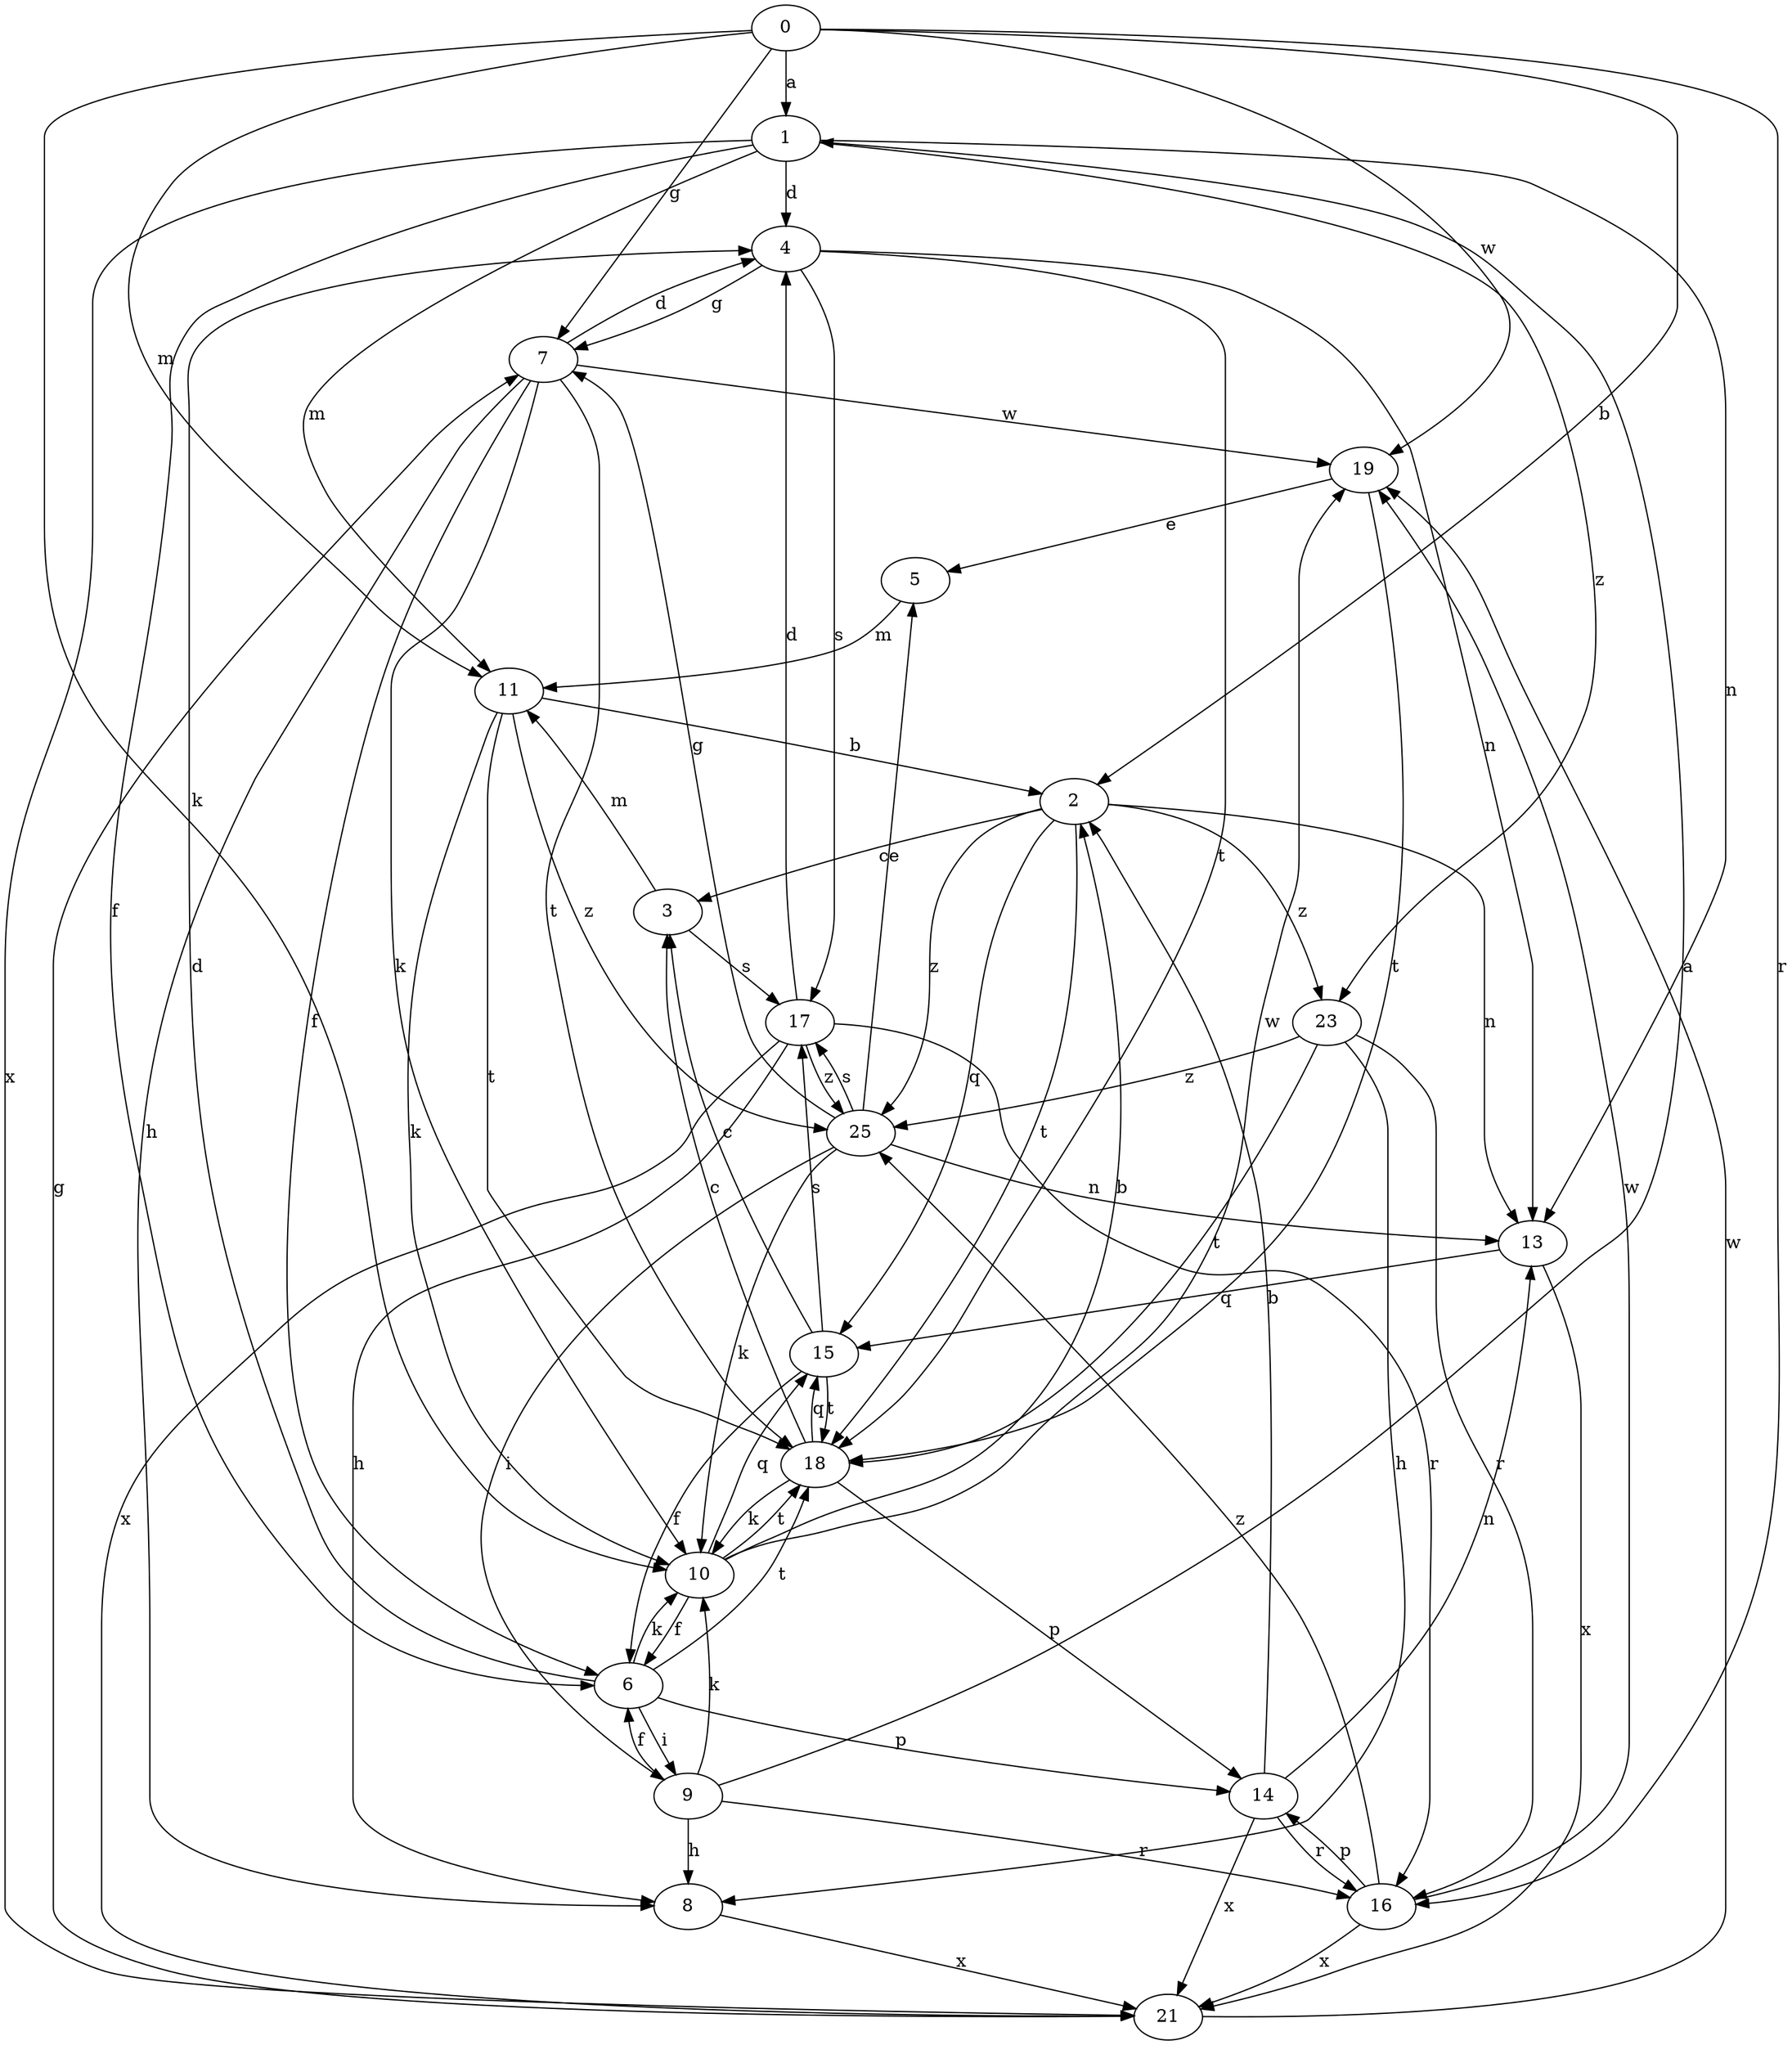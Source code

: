 strict digraph  {
0;
1;
2;
3;
4;
5;
6;
7;
8;
9;
10;
11;
13;
14;
15;
16;
17;
18;
19;
21;
23;
25;
0 -> 1  [label=a];
0 -> 2  [label=b];
0 -> 7  [label=g];
0 -> 10  [label=k];
0 -> 11  [label=m];
0 -> 16  [label=r];
0 -> 19  [label=w];
1 -> 4  [label=d];
1 -> 6  [label=f];
1 -> 11  [label=m];
1 -> 13  [label=n];
1 -> 21  [label=x];
1 -> 23  [label=z];
2 -> 3  [label=c];
2 -> 13  [label=n];
2 -> 15  [label=q];
2 -> 18  [label=t];
2 -> 23  [label=z];
2 -> 25  [label=z];
3 -> 11  [label=m];
3 -> 17  [label=s];
4 -> 7  [label=g];
4 -> 13  [label=n];
4 -> 17  [label=s];
4 -> 18  [label=t];
5 -> 11  [label=m];
6 -> 4  [label=d];
6 -> 9  [label=i];
6 -> 10  [label=k];
6 -> 14  [label=p];
6 -> 18  [label=t];
7 -> 4  [label=d];
7 -> 6  [label=f];
7 -> 8  [label=h];
7 -> 10  [label=k];
7 -> 18  [label=t];
7 -> 19  [label=w];
8 -> 21  [label=x];
9 -> 1  [label=a];
9 -> 6  [label=f];
9 -> 8  [label=h];
9 -> 10  [label=k];
9 -> 16  [label=r];
10 -> 2  [label=b];
10 -> 6  [label=f];
10 -> 15  [label=q];
10 -> 18  [label=t];
10 -> 19  [label=w];
11 -> 2  [label=b];
11 -> 10  [label=k];
11 -> 18  [label=t];
11 -> 25  [label=z];
13 -> 15  [label=q];
13 -> 21  [label=x];
14 -> 2  [label=b];
14 -> 13  [label=n];
14 -> 16  [label=r];
14 -> 21  [label=x];
15 -> 3  [label=c];
15 -> 6  [label=f];
15 -> 17  [label=s];
15 -> 18  [label=t];
16 -> 14  [label=p];
16 -> 19  [label=w];
16 -> 21  [label=x];
16 -> 25  [label=z];
17 -> 4  [label=d];
17 -> 8  [label=h];
17 -> 16  [label=r];
17 -> 21  [label=x];
17 -> 25  [label=z];
18 -> 3  [label=c];
18 -> 10  [label=k];
18 -> 14  [label=p];
18 -> 15  [label=q];
19 -> 5  [label=e];
19 -> 18  [label=t];
21 -> 7  [label=g];
21 -> 19  [label=w];
23 -> 8  [label=h];
23 -> 16  [label=r];
23 -> 18  [label=t];
23 -> 25  [label=z];
25 -> 5  [label=e];
25 -> 7  [label=g];
25 -> 9  [label=i];
25 -> 10  [label=k];
25 -> 13  [label=n];
25 -> 17  [label=s];
}

